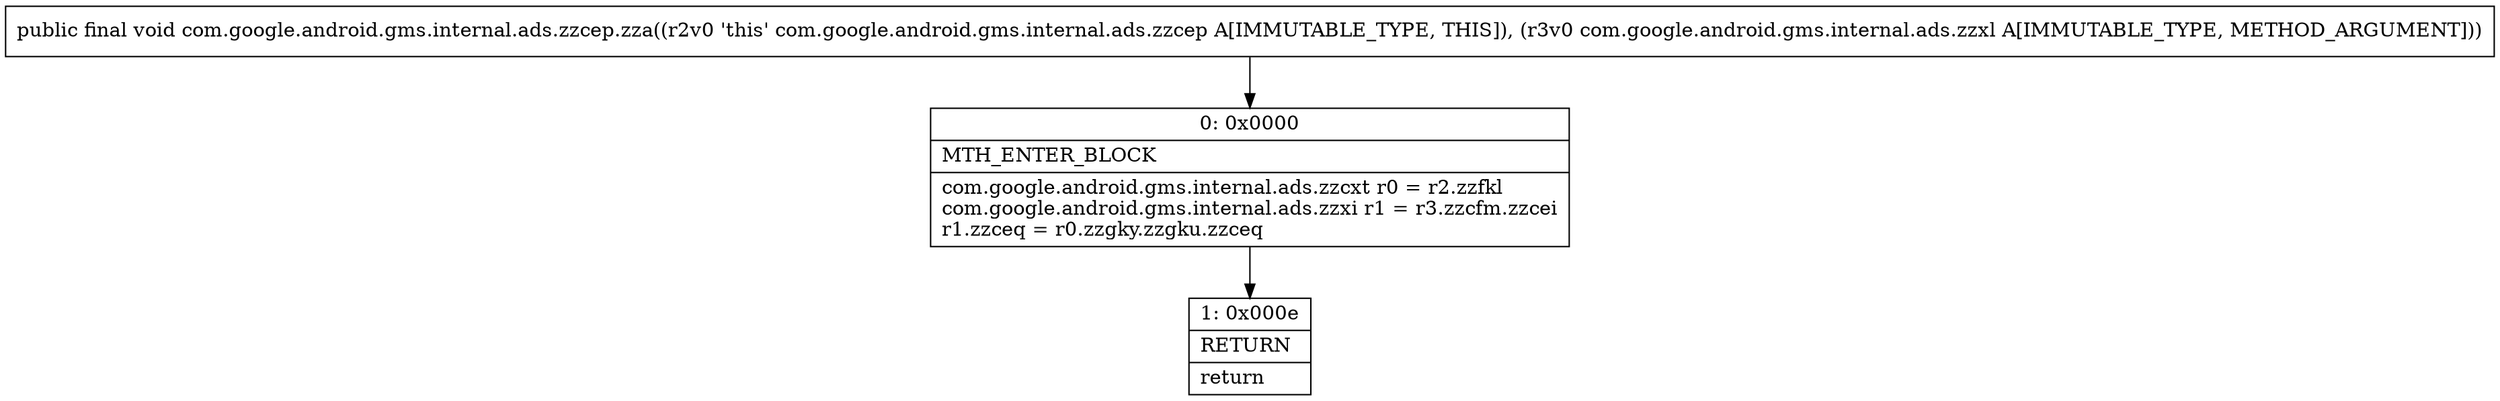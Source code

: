 digraph "CFG forcom.google.android.gms.internal.ads.zzcep.zza(Lcom\/google\/android\/gms\/internal\/ads\/zzxl;)V" {
Node_0 [shape=record,label="{0\:\ 0x0000|MTH_ENTER_BLOCK\l|com.google.android.gms.internal.ads.zzcxt r0 = r2.zzfkl\lcom.google.android.gms.internal.ads.zzxi r1 = r3.zzcfm.zzcei\lr1.zzceq = r0.zzgky.zzgku.zzceq\l}"];
Node_1 [shape=record,label="{1\:\ 0x000e|RETURN\l|return\l}"];
MethodNode[shape=record,label="{public final void com.google.android.gms.internal.ads.zzcep.zza((r2v0 'this' com.google.android.gms.internal.ads.zzcep A[IMMUTABLE_TYPE, THIS]), (r3v0 com.google.android.gms.internal.ads.zzxl A[IMMUTABLE_TYPE, METHOD_ARGUMENT])) }"];
MethodNode -> Node_0;
Node_0 -> Node_1;
}


